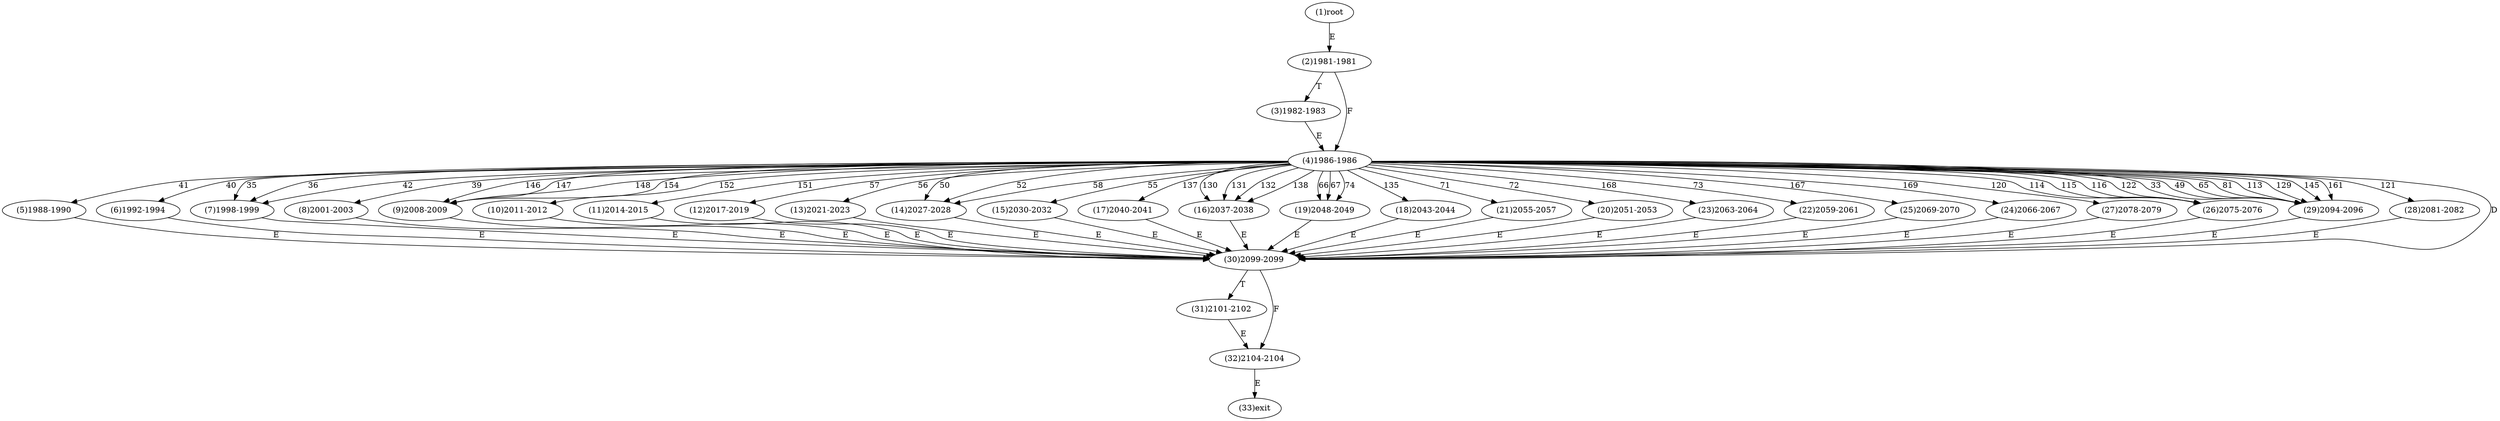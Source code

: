 digraph "" { 
1[ label="(1)root"];
2[ label="(2)1981-1981"];
3[ label="(3)1982-1983"];
4[ label="(4)1986-1986"];
5[ label="(5)1988-1990"];
6[ label="(6)1992-1994"];
7[ label="(7)1998-1999"];
8[ label="(8)2001-2003"];
9[ label="(9)2008-2009"];
10[ label="(10)2011-2012"];
11[ label="(11)2014-2015"];
12[ label="(12)2017-2019"];
13[ label="(13)2021-2023"];
14[ label="(14)2027-2028"];
15[ label="(15)2030-2032"];
17[ label="(17)2040-2041"];
16[ label="(16)2037-2038"];
19[ label="(19)2048-2049"];
18[ label="(18)2043-2044"];
21[ label="(21)2055-2057"];
20[ label="(20)2051-2053"];
23[ label="(23)2063-2064"];
22[ label="(22)2059-2061"];
25[ label="(25)2069-2070"];
24[ label="(24)2066-2067"];
27[ label="(27)2078-2079"];
26[ label="(26)2075-2076"];
29[ label="(29)2094-2096"];
28[ label="(28)2081-2082"];
31[ label="(31)2101-2102"];
30[ label="(30)2099-2099"];
32[ label="(32)2104-2104"];
33[ label="(33)exit"];
1->2[ label="E"];
2->4[ label="F"];
2->3[ label="T"];
3->4[ label="E"];
4->29[ label="33"];
4->7[ label="35"];
4->7[ label="36"];
4->8[ label="39"];
4->6[ label="40"];
4->5[ label="41"];
4->7[ label="42"];
4->29[ label="49"];
4->14[ label="50"];
4->14[ label="52"];
4->15[ label="55"];
4->13[ label="56"];
4->12[ label="57"];
4->14[ label="58"];
4->29[ label="65"];
4->19[ label="66"];
4->19[ label="67"];
4->21[ label="71"];
4->20[ label="72"];
4->22[ label="73"];
4->19[ label="74"];
4->29[ label="81"];
4->29[ label="113"];
4->26[ label="114"];
4->26[ label="115"];
4->26[ label="116"];
4->27[ label="120"];
4->28[ label="121"];
4->26[ label="122"];
4->29[ label="129"];
4->16[ label="130"];
4->16[ label="131"];
4->16[ label="132"];
4->18[ label="135"];
4->17[ label="137"];
4->16[ label="138"];
4->29[ label="145"];
4->9[ label="146"];
4->9[ label="147"];
4->9[ label="148"];
4->11[ label="151"];
4->10[ label="152"];
4->9[ label="154"];
4->29[ label="161"];
4->25[ label="167"];
4->23[ label="168"];
4->24[ label="169"];
4->30[ label="D"];
5->30[ label="E"];
6->30[ label="E"];
7->30[ label="E"];
8->30[ label="E"];
9->30[ label="E"];
10->30[ label="E"];
11->30[ label="E"];
12->30[ label="E"];
13->30[ label="E"];
14->30[ label="E"];
15->30[ label="E"];
16->30[ label="E"];
17->30[ label="E"];
18->30[ label="E"];
19->30[ label="E"];
20->30[ label="E"];
21->30[ label="E"];
22->30[ label="E"];
23->30[ label="E"];
24->30[ label="E"];
25->30[ label="E"];
26->30[ label="E"];
27->30[ label="E"];
28->30[ label="E"];
29->30[ label="E"];
30->32[ label="F"];
30->31[ label="T"];
31->32[ label="E"];
32->33[ label="E"];
}